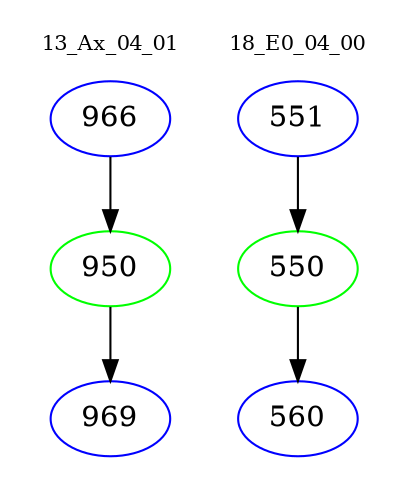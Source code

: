 digraph{
subgraph cluster_0 {
color = white
label = "13_Ax_04_01";
fontsize=10;
T0_966 [label="966", color="blue"]
T0_966 -> T0_950 [color="black"]
T0_950 [label="950", color="green"]
T0_950 -> T0_969 [color="black"]
T0_969 [label="969", color="blue"]
}
subgraph cluster_1 {
color = white
label = "18_E0_04_00";
fontsize=10;
T1_551 [label="551", color="blue"]
T1_551 -> T1_550 [color="black"]
T1_550 [label="550", color="green"]
T1_550 -> T1_560 [color="black"]
T1_560 [label="560", color="blue"]
}
}
